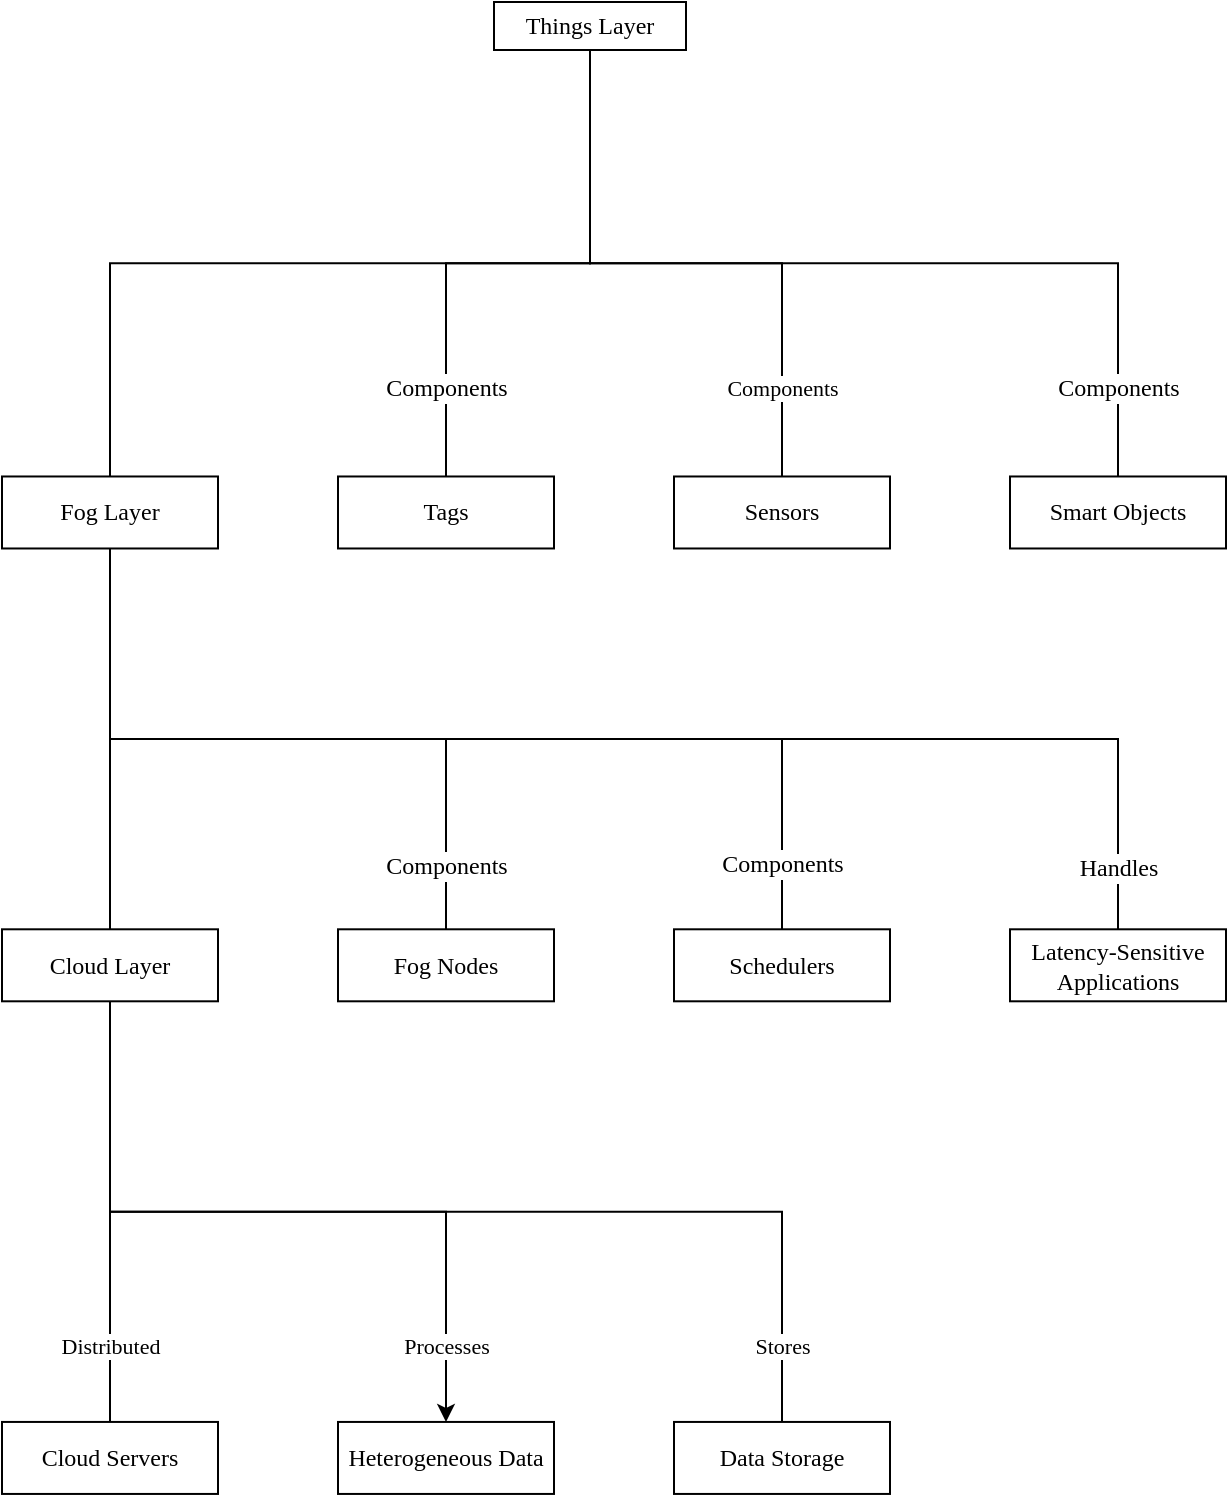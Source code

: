 <mxfile version="24.5.2" type="device">
  <diagram name="Page-1" id="cpVl-XdMm6i_dnP8wX1L">
    <mxGraphModel dx="2528" dy="930" grid="1" gridSize="12" guides="1" tooltips="1" connect="1" arrows="1" fold="1" page="0" pageScale="1" pageWidth="827" pageHeight="1169" background="none" math="0" shadow="0">
      <root>
        <mxCell id="0" />
        <mxCell id="1" parent="0" />
        <mxCell id="C7wA58M1KJfgh3evg-o2-19" style="edgeStyle=orthogonalEdgeStyle;rounded=0;orthogonalLoop=1;jettySize=auto;html=1;exitX=0.5;exitY=1;exitDx=0;exitDy=0;entryX=0.5;entryY=0;entryDx=0;entryDy=0;fontFamily=Times New Roman;endArrow=none;endFill=0;" edge="1" parent="1" source="fNZFB94BEyN8GhcsSaSw-3" target="C7wA58M1KJfgh3evg-o2-9">
          <mxGeometry relative="1" as="geometry" />
        </mxCell>
        <mxCell id="C7wA58M1KJfgh3evg-o2-39" value="&lt;div style=&quot;font-size: 12px;&quot;&gt;&lt;font&gt;Handles&lt;/font&gt;&lt;/div&gt;" style="edgeLabel;html=1;align=center;verticalAlign=middle;resizable=0;points=[];fontFamily=Times New Roman;" vertex="1" connectable="0" parent="C7wA58M1KJfgh3evg-o2-19">
          <mxGeometry x="0.919" y="-2" relative="1" as="geometry">
            <mxPoint x="2" y="-3" as="offset" />
          </mxGeometry>
        </mxCell>
        <mxCell id="C7wA58M1KJfgh3evg-o2-20" style="edgeStyle=orthogonalEdgeStyle;rounded=0;orthogonalLoop=1;jettySize=auto;html=1;exitX=0.5;exitY=1;exitDx=0;exitDy=0;entryX=0.5;entryY=0;entryDx=0;entryDy=0;fontFamily=Times New Roman;endArrow=none;endFill=0;" edge="1" parent="1" source="fNZFB94BEyN8GhcsSaSw-3" target="C7wA58M1KJfgh3evg-o2-7">
          <mxGeometry relative="1" as="geometry" />
        </mxCell>
        <mxCell id="C7wA58M1KJfgh3evg-o2-38" value="&lt;div style=&quot;font-size: 12px;&quot;&gt;&lt;font&gt;Components&lt;/font&gt;&lt;/div&gt;" style="edgeLabel;html=1;align=center;verticalAlign=middle;resizable=0;points=[];fontFamily=Times New Roman;" vertex="1" connectable="0" parent="C7wA58M1KJfgh3evg-o2-20">
          <mxGeometry x="0.885" y="1" relative="1" as="geometry">
            <mxPoint x="-1" y="-2" as="offset" />
          </mxGeometry>
        </mxCell>
        <mxCell id="C7wA58M1KJfgh3evg-o2-22" style="edgeStyle=orthogonalEdgeStyle;rounded=0;orthogonalLoop=1;jettySize=auto;html=1;exitX=0.5;exitY=1;exitDx=0;exitDy=0;fontFamily=Times New Roman;endArrow=none;endFill=0;" edge="1" parent="1" source="fNZFB94BEyN8GhcsSaSw-3" target="C7wA58M1KJfgh3evg-o2-5">
          <mxGeometry relative="1" as="geometry" />
        </mxCell>
        <mxCell id="C7wA58M1KJfgh3evg-o2-37" value="&lt;div style=&quot;font-size: 12px;&quot;&gt;&lt;font&gt;Components&lt;/font&gt;&lt;/div&gt;" style="edgeLabel;html=1;align=center;verticalAlign=middle;resizable=0;points=[];fontFamily=Times New Roman;" vertex="1" connectable="0" parent="C7wA58M1KJfgh3evg-o2-22">
          <mxGeometry x="0.813" relative="1" as="geometry">
            <mxPoint y="2" as="offset" />
          </mxGeometry>
        </mxCell>
        <mxCell id="C7wA58M1KJfgh3evg-o2-23" style="edgeStyle=orthogonalEdgeStyle;rounded=0;orthogonalLoop=1;jettySize=auto;html=1;exitX=0.5;exitY=1;exitDx=0;exitDy=0;entryX=0.5;entryY=0;entryDx=0;entryDy=0;fontFamily=Times New Roman;endArrow=none;endFill=0;" edge="1" parent="1" source="fNZFB94BEyN8GhcsSaSw-3" target="C7wA58M1KJfgh3evg-o2-3">
          <mxGeometry relative="1" as="geometry" />
        </mxCell>
        <mxCell id="fNZFB94BEyN8GhcsSaSw-3" value="&lt;font&gt;Fog Layer&lt;/font&gt;" style="rounded=0;whiteSpace=wrap;html=1;fontFamily=Times New Roman;" parent="1" vertex="1">
          <mxGeometry x="-798" y="477.24" width="108" height="36" as="geometry" />
        </mxCell>
        <mxCell id="fNZFB94BEyN8GhcsSaSw-5" value="&lt;div&gt;&lt;font&gt;Tags&lt;/font&gt;&lt;/div&gt;" style="rounded=0;whiteSpace=wrap;html=1;fontFamily=Times New Roman;" parent="1" vertex="1">
          <mxGeometry x="-630" y="477.24" width="108" height="36" as="geometry" />
        </mxCell>
        <mxCell id="fNZFB94BEyN8GhcsSaSw-6" value="&lt;div&gt;&lt;font&gt;Sensors&lt;/font&gt;&lt;/div&gt;" style="rounded=0;whiteSpace=wrap;html=1;fontFamily=Times New Roman;" parent="1" vertex="1">
          <mxGeometry x="-462" y="477.24" width="108" height="36" as="geometry" />
        </mxCell>
        <mxCell id="fNZFB94BEyN8GhcsSaSw-7" value="&lt;div&gt;&lt;font&gt;Smart Objects&lt;/font&gt;&lt;/div&gt;" style="rounded=0;whiteSpace=wrap;html=1;fontFamily=Times New Roman;" parent="1" vertex="1">
          <mxGeometry x="-294" y="477.24" width="108" height="36" as="geometry" />
        </mxCell>
        <mxCell id="fNZFB94BEyN8GhcsSaSw-40" style="edgeStyle=orthogonalEdgeStyle;rounded=0;orthogonalLoop=1;jettySize=auto;html=1;exitX=0.5;exitY=1;exitDx=0;exitDy=0;endArrow=none;endFill=0;fontFamily=Times New Roman;" parent="1" source="fNZFB94BEyN8GhcsSaSw-19" target="fNZFB94BEyN8GhcsSaSw-3" edge="1">
          <mxGeometry relative="1" as="geometry" />
        </mxCell>
        <mxCell id="fNZFB94BEyN8GhcsSaSw-42" style="edgeStyle=orthogonalEdgeStyle;rounded=0;orthogonalLoop=1;jettySize=auto;html=1;exitX=0.5;exitY=1;exitDx=0;exitDy=0;endArrow=none;endFill=0;fontFamily=Times New Roman;" parent="1" source="fNZFB94BEyN8GhcsSaSw-19" target="fNZFB94BEyN8GhcsSaSw-5" edge="1">
          <mxGeometry relative="1" as="geometry" />
        </mxCell>
        <mxCell id="C7wA58M1KJfgh3evg-o2-34" value="&lt;div style=&quot;font-size: 12px;&quot;&gt;&lt;font style=&quot;font-size: 12px;&quot;&gt;Components&lt;/font&gt;&lt;/div&gt;" style="edgeLabel;html=1;align=center;verticalAlign=middle;resizable=0;points=[];fontFamily=Times New Roman;" vertex="1" connectable="0" parent="fNZFB94BEyN8GhcsSaSw-42">
          <mxGeometry x="0.806" y="1" relative="1" as="geometry">
            <mxPoint x="-1" y="-17" as="offset" />
          </mxGeometry>
        </mxCell>
        <mxCell id="fNZFB94BEyN8GhcsSaSw-43" style="edgeStyle=orthogonalEdgeStyle;rounded=0;orthogonalLoop=1;jettySize=auto;html=1;exitX=0.5;exitY=1;exitDx=0;exitDy=0;endArrow=none;endFill=0;fontFamily=Times New Roman;" parent="1" source="fNZFB94BEyN8GhcsSaSw-19" target="fNZFB94BEyN8GhcsSaSw-6" edge="1">
          <mxGeometry relative="1" as="geometry" />
        </mxCell>
        <mxCell id="C7wA58M1KJfgh3evg-o2-35" value="&lt;div&gt;&lt;font&gt;Components&lt;/font&gt;&lt;/div&gt;" style="edgeLabel;html=1;align=center;verticalAlign=middle;resizable=0;points=[];fontFamily=Times New Roman;" vertex="1" connectable="0" parent="fNZFB94BEyN8GhcsSaSw-43">
          <mxGeometry x="0.819" y="-1" relative="1" as="geometry">
            <mxPoint x="1" y="-17" as="offset" />
          </mxGeometry>
        </mxCell>
        <mxCell id="fNZFB94BEyN8GhcsSaSw-44" style="edgeStyle=orthogonalEdgeStyle;rounded=0;orthogonalLoop=1;jettySize=auto;html=1;exitX=0.5;exitY=1;exitDx=0;exitDy=0;endArrow=none;endFill=0;fontFamily=Times New Roman;" parent="1" source="fNZFB94BEyN8GhcsSaSw-19" target="fNZFB94BEyN8GhcsSaSw-7" edge="1">
          <mxGeometry relative="1" as="geometry" />
        </mxCell>
        <mxCell id="C7wA58M1KJfgh3evg-o2-36" value="&lt;div style=&quot;font-size: 12px;&quot;&gt;&lt;font&gt;Components&lt;/font&gt;&lt;/div&gt;" style="edgeLabel;html=1;align=center;verticalAlign=middle;resizable=0;points=[];fontFamily=Times New Roman;" vertex="1" connectable="0" parent="fNZFB94BEyN8GhcsSaSw-44">
          <mxGeometry x="0.925" y="1" relative="1" as="geometry">
            <mxPoint x="-1" y="-27" as="offset" />
          </mxGeometry>
        </mxCell>
        <mxCell id="fNZFB94BEyN8GhcsSaSw-19" value="&lt;div&gt;&lt;font&gt;Things Layer&lt;/font&gt;&lt;/div&gt;" style="rounded=0;whiteSpace=wrap;html=1;fontFamily=Times New Roman;" parent="1" vertex="1">
          <mxGeometry x="-552" y="240" width="96" height="24" as="geometry" />
        </mxCell>
        <mxCell id="C7wA58M1KJfgh3evg-o2-31" style="edgeStyle=orthogonalEdgeStyle;rounded=0;orthogonalLoop=1;jettySize=auto;html=1;exitX=0.5;exitY=1;exitDx=0;exitDy=0;fontFamily=Times New Roman;endArrow=none;endFill=0;" edge="1" parent="1" source="C7wA58M1KJfgh3evg-o2-3" target="C7wA58M1KJfgh3evg-o2-17">
          <mxGeometry relative="1" as="geometry" />
        </mxCell>
        <mxCell id="C7wA58M1KJfgh3evg-o2-44" value="&lt;div&gt;Stores&lt;/div&gt;" style="edgeLabel;html=1;align=center;verticalAlign=middle;resizable=0;points=[];fontFamily=Times New Roman;" vertex="1" connectable="0" parent="C7wA58M1KJfgh3evg-o2-31">
          <mxGeometry x="0.913" relative="1" as="geometry">
            <mxPoint y="-14" as="offset" />
          </mxGeometry>
        </mxCell>
        <mxCell id="C7wA58M1KJfgh3evg-o2-33" style="edgeStyle=orthogonalEdgeStyle;rounded=0;orthogonalLoop=1;jettySize=auto;html=1;exitX=0.5;exitY=1;exitDx=0;exitDy=0;fontFamily=Times New Roman;endArrow=none;endFill=0;" edge="1" parent="1" source="C7wA58M1KJfgh3evg-o2-3" target="C7wA58M1KJfgh3evg-o2-13">
          <mxGeometry relative="1" as="geometry" />
        </mxCell>
        <mxCell id="C7wA58M1KJfgh3evg-o2-40" value="&lt;div&gt;Distributed&lt;/div&gt;" style="edgeLabel;html=1;align=center;verticalAlign=middle;resizable=0;points=[];fontFamily=Times New Roman;" vertex="1" connectable="0" parent="C7wA58M1KJfgh3evg-o2-33">
          <mxGeometry x="0.423" y="1" relative="1" as="geometry">
            <mxPoint x="-1" y="23" as="offset" />
          </mxGeometry>
        </mxCell>
        <mxCell id="C7wA58M1KJfgh3evg-o2-47" style="edgeStyle=orthogonalEdgeStyle;rounded=0;orthogonalLoop=1;jettySize=auto;html=1;exitX=0.5;exitY=1;exitDx=0;exitDy=0;" edge="1" parent="1" source="C7wA58M1KJfgh3evg-o2-3" target="C7wA58M1KJfgh3evg-o2-15">
          <mxGeometry relative="1" as="geometry" />
        </mxCell>
        <mxCell id="C7wA58M1KJfgh3evg-o2-48" value="&lt;font face=&quot;Times New Roman&quot;&gt;Processes&lt;/font&gt;" style="edgeLabel;html=1;align=center;verticalAlign=middle;resizable=0;points=[];" vertex="1" connectable="0" parent="C7wA58M1KJfgh3evg-o2-47">
          <mxGeometry x="0.595" y="-1" relative="1" as="geometry">
            <mxPoint x="1" y="39" as="offset" />
          </mxGeometry>
        </mxCell>
        <mxCell id="C7wA58M1KJfgh3evg-o2-3" value="&lt;div&gt;&lt;font&gt;Cloud Layer&lt;/font&gt;&lt;/div&gt;" style="rounded=0;whiteSpace=wrap;html=1;fontFamily=Times New Roman;" vertex="1" parent="1">
          <mxGeometry x="-798" y="703.65" width="108" height="36" as="geometry" />
        </mxCell>
        <mxCell id="C7wA58M1KJfgh3evg-o2-5" value="&lt;div&gt;&lt;font&gt;Fog Nodes&lt;/font&gt;&lt;/div&gt;" style="rounded=0;whiteSpace=wrap;html=1;fontFamily=Times New Roman;" vertex="1" parent="1">
          <mxGeometry x="-630" y="703.65" width="108" height="36" as="geometry" />
        </mxCell>
        <mxCell id="C7wA58M1KJfgh3evg-o2-7" value="&lt;div&gt;&lt;font&gt;Schedulers&lt;/font&gt;&lt;/div&gt;" style="rounded=0;whiteSpace=wrap;html=1;fontFamily=Times New Roman;" vertex="1" parent="1">
          <mxGeometry x="-462" y="703.65" width="108" height="36" as="geometry" />
        </mxCell>
        <mxCell id="C7wA58M1KJfgh3evg-o2-9" value="&lt;div&gt;&lt;font&gt;Latency-Sensitive Applications&lt;/font&gt;&lt;/div&gt;" style="rounded=0;whiteSpace=wrap;html=1;fontFamily=Times New Roman;" vertex="1" parent="1">
          <mxGeometry x="-294" y="703.65" width="108" height="36" as="geometry" />
        </mxCell>
        <mxCell id="C7wA58M1KJfgh3evg-o2-13" value="&lt;div&gt;&lt;font&gt;Cloud Servers&lt;/font&gt;&lt;/div&gt;" style="rounded=0;whiteSpace=wrap;html=1;fontFamily=Times New Roman;" vertex="1" parent="1">
          <mxGeometry x="-798" y="949.97" width="108" height="36" as="geometry" />
        </mxCell>
        <mxCell id="C7wA58M1KJfgh3evg-o2-15" value="&lt;div&gt;&lt;font&gt;Heterogeneous Data&lt;/font&gt;&lt;/div&gt;" style="rounded=0;whiteSpace=wrap;html=1;fontFamily=Times New Roman;" vertex="1" parent="1">
          <mxGeometry x="-630" y="949.97" width="108" height="36" as="geometry" />
        </mxCell>
        <mxCell id="C7wA58M1KJfgh3evg-o2-17" value="&lt;font&gt;Data Storage&lt;/font&gt;" style="rounded=0;whiteSpace=wrap;html=1;fontFamily=Times New Roman;" vertex="1" parent="1">
          <mxGeometry x="-462" y="949.97" width="108" height="36" as="geometry" />
        </mxCell>
      </root>
    </mxGraphModel>
  </diagram>
</mxfile>
